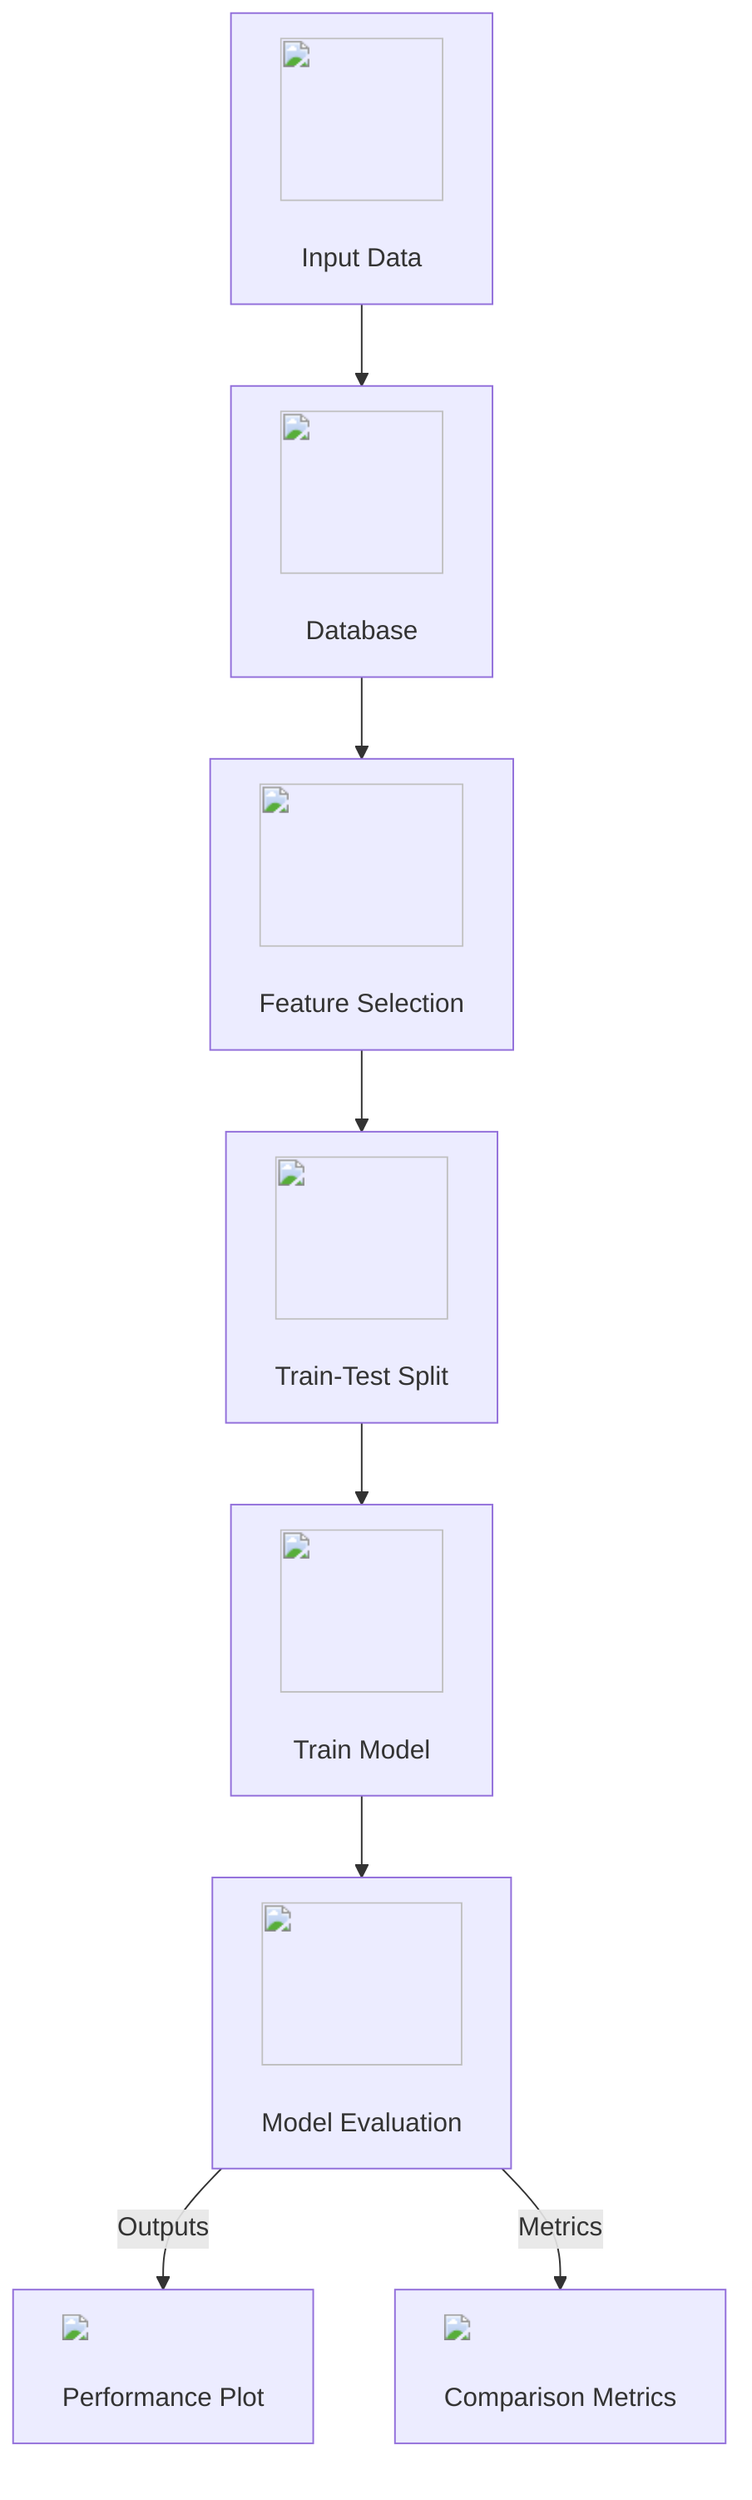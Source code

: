 graph TD;
    A["<img src='icons/file.svg' width=100 height=100/> <br/> Input Data"] --> B["<img src='icons/database.svg' width=100 height=100/> <br/> Database"];
    B --> C["<img src='icons/column_split.svg' width=100 height=100/> <br/> Feature Selection"];
    C --> D["<img src='icons/row_split.svg' width=100 height=100/> <br/> Train-Test Split"];
    D --> E["<img src='icons/brain.svg' width=100 height=100/> <br/> Train Model"];
    E --> F["<img src='icons/table.svg' width=100 height=100/> <br/> Model Evaluation"];
    F -->|"Outputs"| G["<img src='dummy_plots/scatter_plot_template.svg'/> <br/> Performance Plot"];
    F -->|"Metrics"| H["<img src='dummy_plots/barplot_template.svg'/> <br/> Comparison Metrics"];